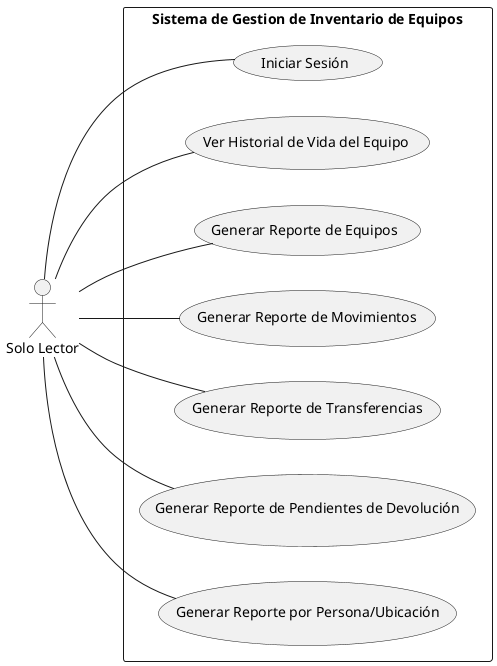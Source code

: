 @startuml Solo Lectura
left to right direction

actor "Solo Lector" as b
rectangle "Sistema de Gestion de Inventario de Equipos" {
    usecase "Iniciar Sesión" as uc1
    usecase "Ver Historial de Vida del Equipo" as uc6
    usecase "Generar Reporte de Equipos" as uc11
    usecase "Generar Reporte de Movimientos" as uc12
    usecase "Generar Reporte de Transferencias" as uc13
    usecase "Generar Reporte de Pendientes de Devolución" as uc14
    usecase "Generar Reporte por Persona/Ubicación" as uc15
}
b -- uc1
b -- uc6
b -- uc11
b -- uc12
b -- uc13
b -- uc14
b -- uc15
@enduml